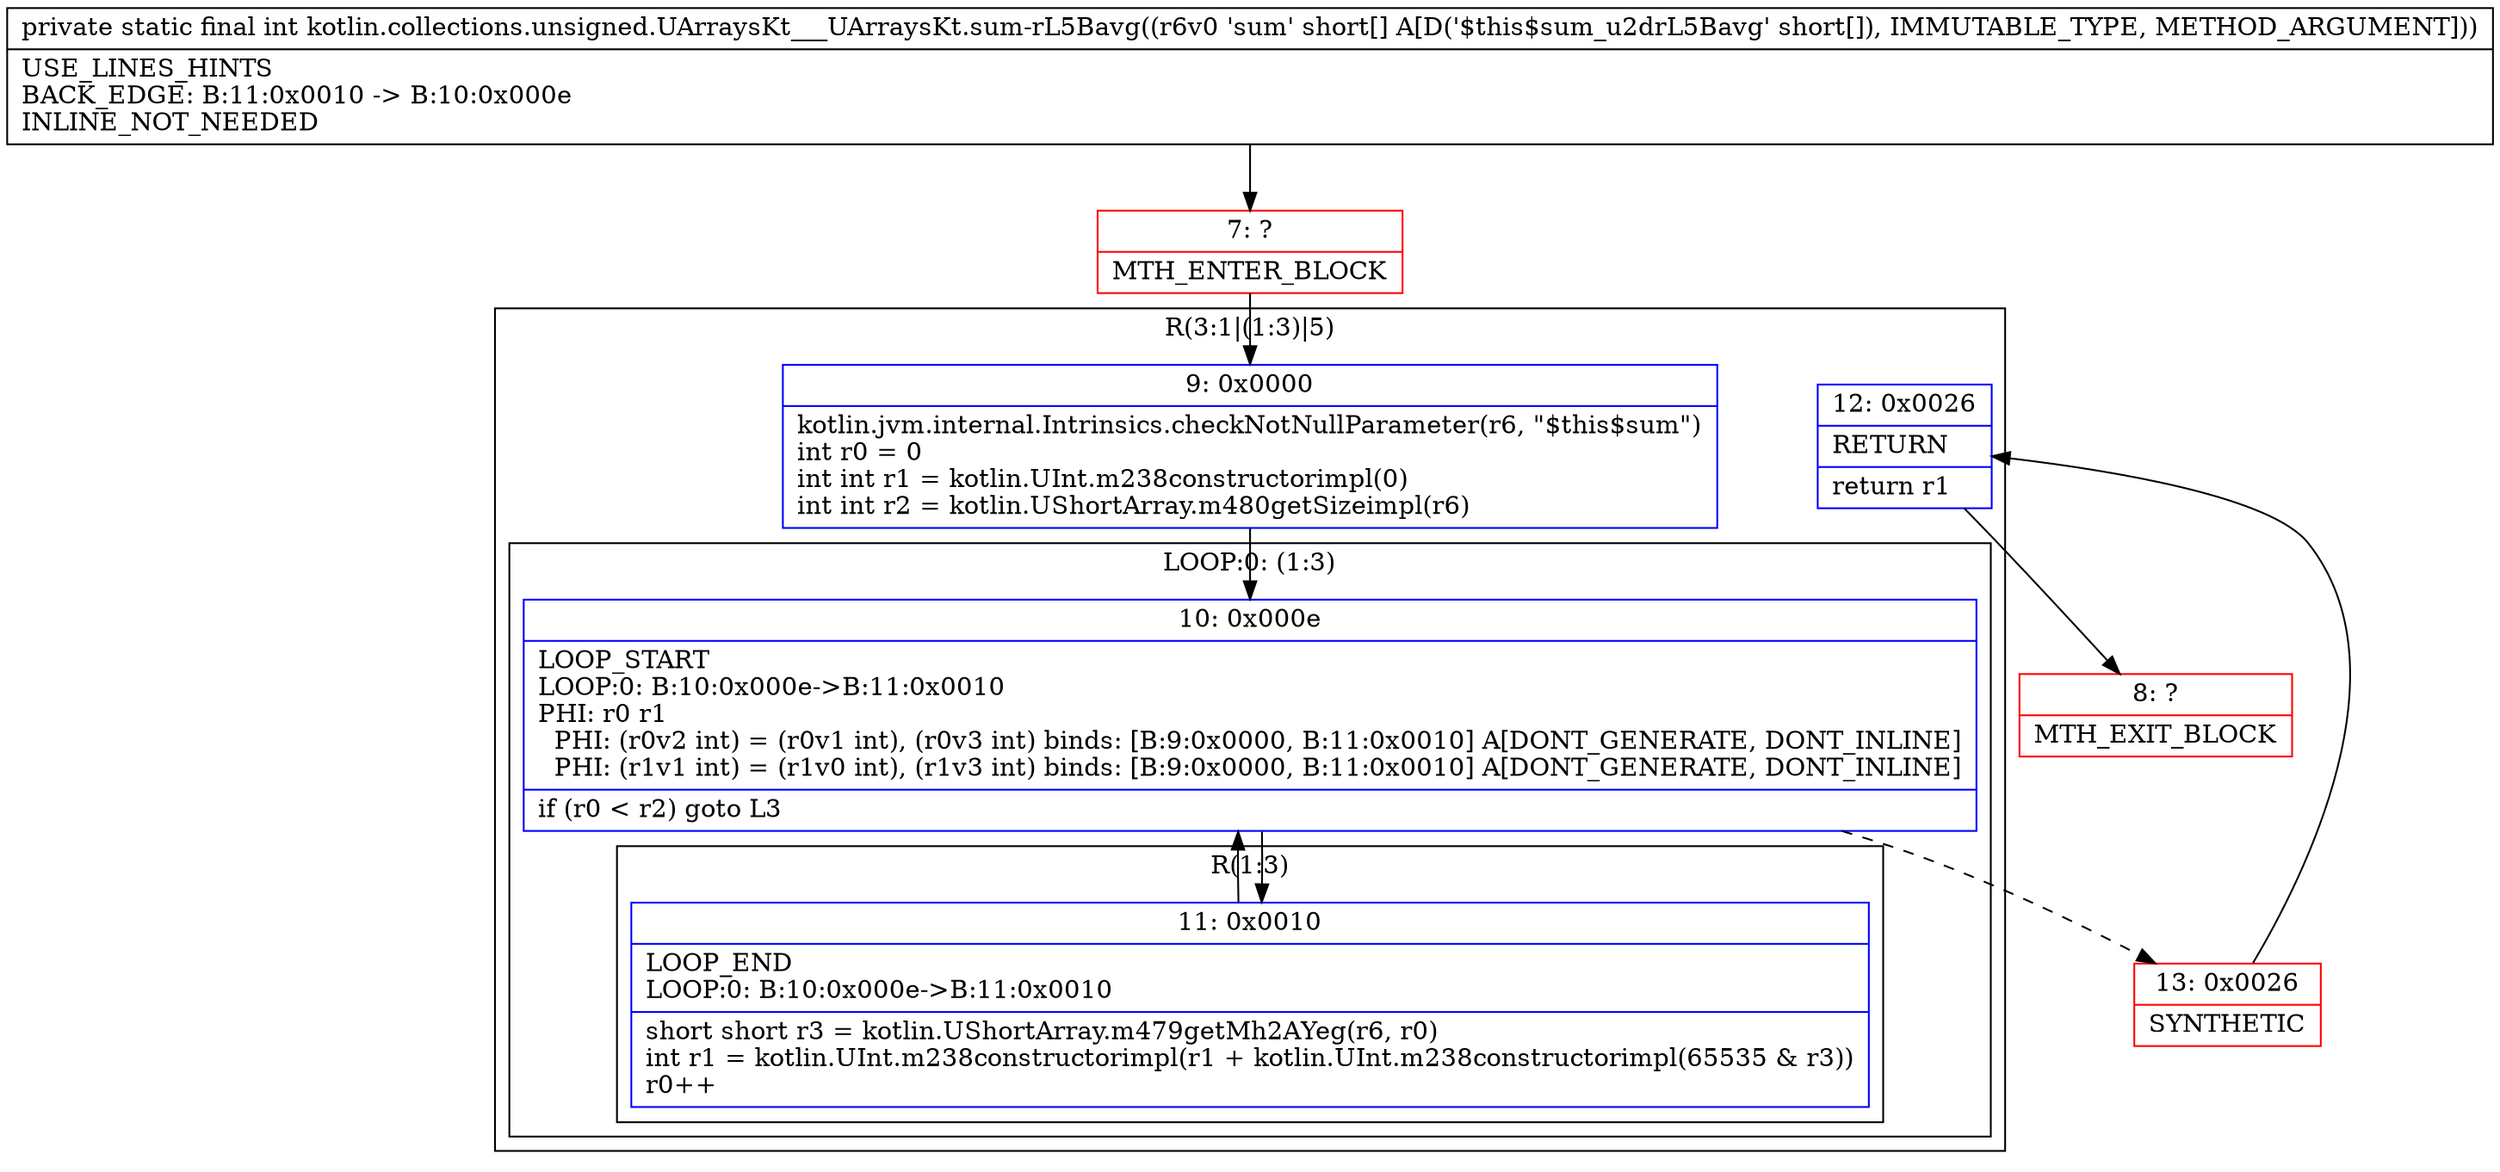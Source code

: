 digraph "CFG forkotlin.collections.unsigned.UArraysKt___UArraysKt.sum\-rL5Bavg([S)I" {
subgraph cluster_Region_1372723340 {
label = "R(3:1|(1:3)|5)";
node [shape=record,color=blue];
Node_9 [shape=record,label="{9\:\ 0x0000|kotlin.jvm.internal.Intrinsics.checkNotNullParameter(r6, \"$this$sum\")\lint r0 = 0\lint int r1 = kotlin.UInt.m238constructorimpl(0)\lint int r2 = kotlin.UShortArray.m480getSizeimpl(r6)\l}"];
subgraph cluster_LoopRegion_1467242884 {
label = "LOOP:0: (1:3)";
node [shape=record,color=blue];
Node_10 [shape=record,label="{10\:\ 0x000e|LOOP_START\lLOOP:0: B:10:0x000e\-\>B:11:0x0010\lPHI: r0 r1 \l  PHI: (r0v2 int) = (r0v1 int), (r0v3 int) binds: [B:9:0x0000, B:11:0x0010] A[DONT_GENERATE, DONT_INLINE]\l  PHI: (r1v1 int) = (r1v0 int), (r1v3 int) binds: [B:9:0x0000, B:11:0x0010] A[DONT_GENERATE, DONT_INLINE]\l|if (r0 \< r2) goto L3\l}"];
subgraph cluster_Region_1185277521 {
label = "R(1:3)";
node [shape=record,color=blue];
Node_11 [shape=record,label="{11\:\ 0x0010|LOOP_END\lLOOP:0: B:10:0x000e\-\>B:11:0x0010\l|short short r3 = kotlin.UShortArray.m479getMh2AYeg(r6, r0)\lint r1 = kotlin.UInt.m238constructorimpl(r1 + kotlin.UInt.m238constructorimpl(65535 & r3))\lr0++\l}"];
}
}
Node_12 [shape=record,label="{12\:\ 0x0026|RETURN\l|return r1\l}"];
}
Node_7 [shape=record,color=red,label="{7\:\ ?|MTH_ENTER_BLOCK\l}"];
Node_13 [shape=record,color=red,label="{13\:\ 0x0026|SYNTHETIC\l}"];
Node_8 [shape=record,color=red,label="{8\:\ ?|MTH_EXIT_BLOCK\l}"];
MethodNode[shape=record,label="{private static final int kotlin.collections.unsigned.UArraysKt___UArraysKt.sum\-rL5Bavg((r6v0 'sum' short[] A[D('$this$sum_u2drL5Bavg' short[]), IMMUTABLE_TYPE, METHOD_ARGUMENT]))  | USE_LINES_HINTS\lBACK_EDGE: B:11:0x0010 \-\> B:10:0x000e\lINLINE_NOT_NEEDED\l}"];
MethodNode -> Node_7;Node_9 -> Node_10;
Node_10 -> Node_11;
Node_10 -> Node_13[style=dashed];
Node_11 -> Node_10;
Node_12 -> Node_8;
Node_7 -> Node_9;
Node_13 -> Node_12;
}

